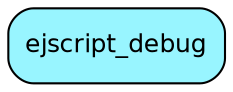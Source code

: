 digraph ejscript_debug  {
node [shape = box style="rounded, filled" fontname = "Helvetica" fontsize = "12" ]
edge [fontname = "Helvetica" fontsize = "9"]

ejscript_debug[fillcolor = "cadetblue1"]
}
